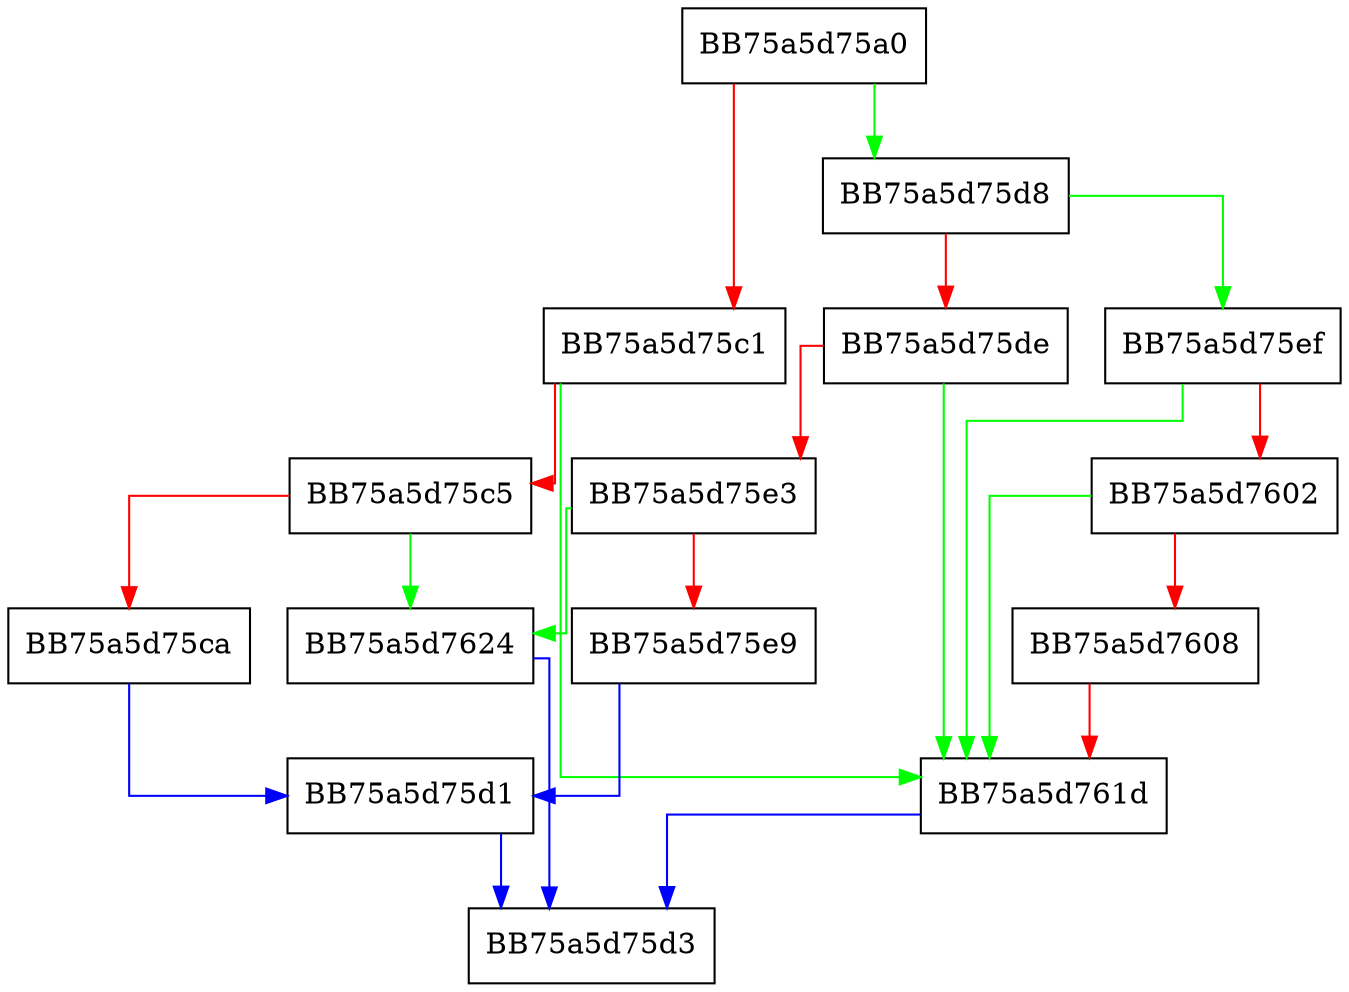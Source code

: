 digraph ContextSensitive {
  node [shape="box"];
  graph [splines=ortho];
  BB75a5d75a0 -> BB75a5d75d8 [color="green"];
  BB75a5d75a0 -> BB75a5d75c1 [color="red"];
  BB75a5d75c1 -> BB75a5d761d [color="green"];
  BB75a5d75c1 -> BB75a5d75c5 [color="red"];
  BB75a5d75c5 -> BB75a5d7624 [color="green"];
  BB75a5d75c5 -> BB75a5d75ca [color="red"];
  BB75a5d75ca -> BB75a5d75d1 [color="blue"];
  BB75a5d75d1 -> BB75a5d75d3 [color="blue"];
  BB75a5d75d8 -> BB75a5d75ef [color="green"];
  BB75a5d75d8 -> BB75a5d75de [color="red"];
  BB75a5d75de -> BB75a5d761d [color="green"];
  BB75a5d75de -> BB75a5d75e3 [color="red"];
  BB75a5d75e3 -> BB75a5d7624 [color="green"];
  BB75a5d75e3 -> BB75a5d75e9 [color="red"];
  BB75a5d75e9 -> BB75a5d75d1 [color="blue"];
  BB75a5d75ef -> BB75a5d761d [color="green"];
  BB75a5d75ef -> BB75a5d7602 [color="red"];
  BB75a5d7602 -> BB75a5d761d [color="green"];
  BB75a5d7602 -> BB75a5d7608 [color="red"];
  BB75a5d7608 -> BB75a5d761d [color="red"];
  BB75a5d761d -> BB75a5d75d3 [color="blue"];
  BB75a5d7624 -> BB75a5d75d3 [color="blue"];
}